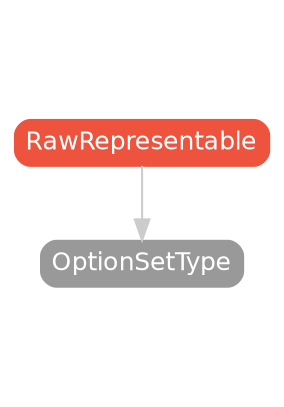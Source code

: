 strict digraph "RawRepresentable - Type Hierarchy - SwiftDoc.org" {
    pad="0.1,0.8"
    node [shape=box, style="filled,rounded", color="#999999", fillcolor="#999999", fontcolor=white, fontname=Helvetica, fontnames="Helvetica,sansserif", fontsize=12, margin="0.07,0.05", height="0.3"]
    edge [color="#cccccc"]
    "OptionSetType" [URL="/protocol/OptionSetType/"]
    "RawRepresentable" [URL="/protocol/RawRepresentable/", style="filled,rounded", fillcolor="#ee543d", color="#ee543d"]    "RawRepresentable" -> "OptionSetType"
    subgraph Types {
        rank = max; 
    }
}